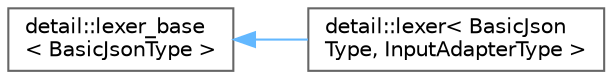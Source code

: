 digraph "Graphical Class Hierarchy"
{
 // INTERACTIVE_SVG=YES
 // LATEX_PDF_SIZE
  bgcolor="transparent";
  edge [fontname=Helvetica,fontsize=10,labelfontname=Helvetica,labelfontsize=10];
  node [fontname=Helvetica,fontsize=10,shape=box,height=0.2,width=0.4];
  rankdir="LR";
  Node0 [id="Node000000",label="detail::lexer_base\l\< BasicJsonType \>",height=0.2,width=0.4,color="grey40", fillcolor="white", style="filled",URL="$classdetail_1_1lexer__base.html",tooltip=" "];
  Node0 -> Node1 [id="edge88_Node000000_Node000001",dir="back",color="steelblue1",style="solid",tooltip=" "];
  Node1 [id="Node000001",label="detail::lexer\< BasicJson\lType, InputAdapterType \>",height=0.2,width=0.4,color="grey40", fillcolor="white", style="filled",URL="$classdetail_1_1lexer.html",tooltip="lexical analysis"];
}
